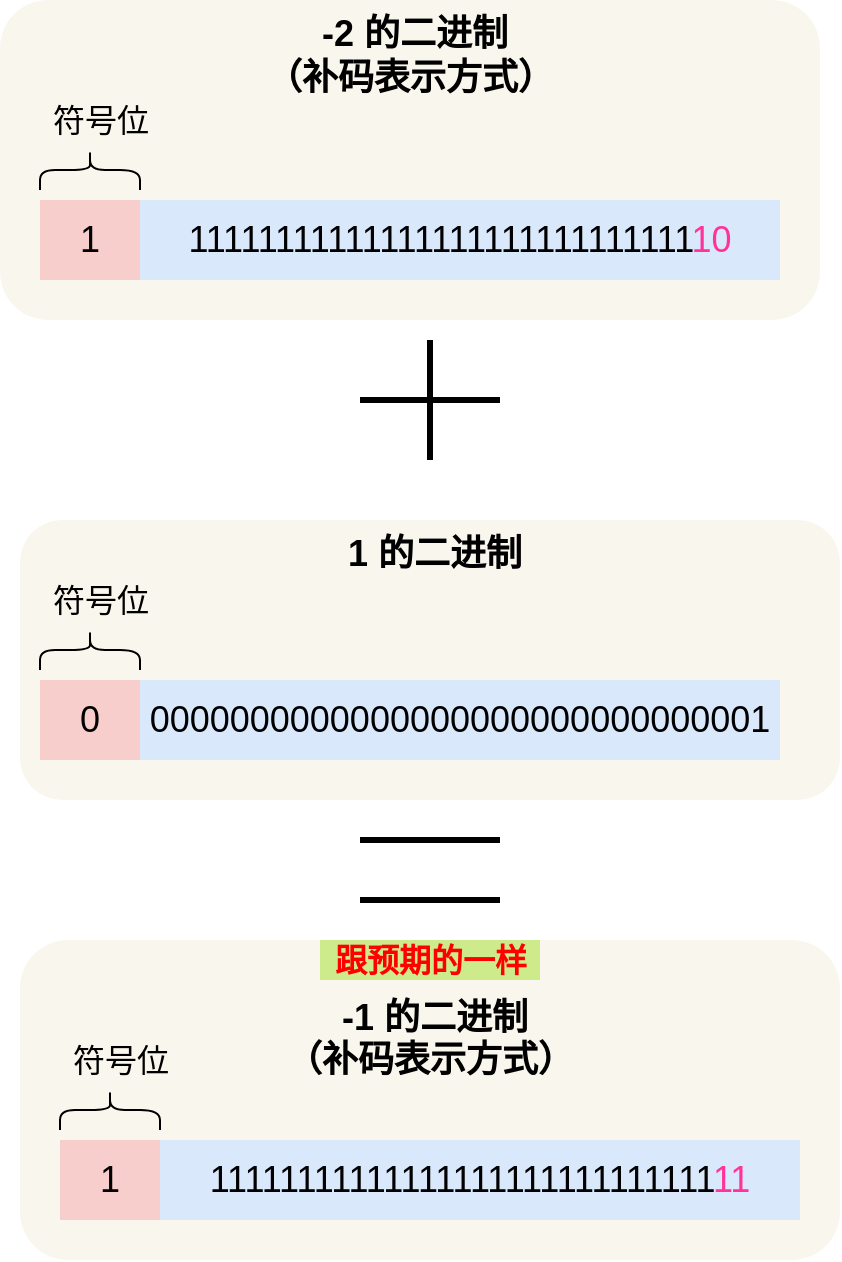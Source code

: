 <mxfile version="13.9.9" type="github">
  <diagram id="p6OnbMVp6eIBeCetGT9h" name="第 1 页">
    <mxGraphModel dx="830" dy="745" grid="1" gridSize="10" guides="1" tooltips="1" connect="1" arrows="1" fold="1" page="1" pageScale="1" pageWidth="827" pageHeight="1169" math="0" shadow="0">
      <root>
        <mxCell id="0" />
        <mxCell id="1" parent="0" />
        <mxCell id="rT82piPRz1-Dc6psi8Pd-1" value="&lt;font size=&quot;1&quot;&gt;&lt;b style=&quot;font-size: 18px&quot;&gt;&amp;nbsp;-2 的二进制&lt;br&gt;（补码表示方式）&lt;br&gt;&lt;/b&gt;&lt;/font&gt;" style="rounded=1;whiteSpace=wrap;html=1;fontSize=16;verticalAlign=top;fillColor=#f9f7ed;strokeColor=none;" vertex="1" parent="1">
          <mxGeometry x="90" y="330" width="410" height="160" as="geometry" />
        </mxCell>
        <mxCell id="rT82piPRz1-Dc6psi8Pd-2" value="1" style="rounded=0;whiteSpace=wrap;html=1;fontSize=18;fillColor=#f8cecc;strokeColor=none;" vertex="1" parent="1">
          <mxGeometry x="110" y="430" width="50" height="40" as="geometry" />
        </mxCell>
        <mxCell id="rT82piPRz1-Dc6psi8Pd-3" value="11111111111111111111111111111&lt;font color=&quot;#ff3399&quot;&gt;10&lt;/font&gt;" style="rounded=0;whiteSpace=wrap;html=1;fontSize=18;fillColor=#dae8fc;strokeColor=none;" vertex="1" parent="1">
          <mxGeometry x="160" y="430" width="320" height="40" as="geometry" />
        </mxCell>
        <mxCell id="rT82piPRz1-Dc6psi8Pd-4" value="符号位" style="text;html=1;align=center;verticalAlign=middle;resizable=0;points=[];autosize=1;fontSize=16;" vertex="1" parent="1">
          <mxGeometry x="110" y="380" width="60" height="20" as="geometry" />
        </mxCell>
        <mxCell id="rT82piPRz1-Dc6psi8Pd-5" value="" style="shape=curlyBracket;whiteSpace=wrap;html=1;rounded=1;fontSize=16;rotation=90;" vertex="1" parent="1">
          <mxGeometry x="125" y="390" width="20" height="50" as="geometry" />
        </mxCell>
        <mxCell id="rT82piPRz1-Dc6psi8Pd-6" value="&lt;font size=&quot;1&quot;&gt;&lt;b style=&quot;font-size: 18px&quot;&gt;&amp;nbsp;1 的二进制&lt;/b&gt;&lt;/font&gt;" style="rounded=1;whiteSpace=wrap;html=1;fontSize=16;verticalAlign=top;fillColor=#f9f7ed;strokeColor=none;" vertex="1" parent="1">
          <mxGeometry x="100" y="590" width="410" height="140" as="geometry" />
        </mxCell>
        <mxCell id="rT82piPRz1-Dc6psi8Pd-7" value="0" style="rounded=0;whiteSpace=wrap;html=1;fontSize=18;fillColor=#f8cecc;strokeColor=none;" vertex="1" parent="1">
          <mxGeometry x="110" y="670" width="50" height="40" as="geometry" />
        </mxCell>
        <mxCell id="rT82piPRz1-Dc6psi8Pd-8" value="0000000000000000000000000000001" style="rounded=0;whiteSpace=wrap;html=1;fontSize=18;fillColor=#dae8fc;strokeColor=none;" vertex="1" parent="1">
          <mxGeometry x="160" y="670" width="320" height="40" as="geometry" />
        </mxCell>
        <mxCell id="rT82piPRz1-Dc6psi8Pd-9" value="符号位" style="text;html=1;align=center;verticalAlign=middle;resizable=0;points=[];autosize=1;fontSize=16;" vertex="1" parent="1">
          <mxGeometry x="110" y="620" width="60" height="20" as="geometry" />
        </mxCell>
        <mxCell id="rT82piPRz1-Dc6psi8Pd-11" value="" style="shape=curlyBracket;whiteSpace=wrap;html=1;rounded=1;fontSize=16;rotation=90;" vertex="1" parent="1">
          <mxGeometry x="125" y="630" width="20" height="50" as="geometry" />
        </mxCell>
        <mxCell id="rT82piPRz1-Dc6psi8Pd-13" value="" style="group;noLabel=1;fontColor=none;" vertex="1" connectable="0" parent="1">
          <mxGeometry x="270" y="500" width="70" height="60" as="geometry" />
        </mxCell>
        <mxCell id="rT82piPRz1-Dc6psi8Pd-14" value="" style="endArrow=none;html=1;fontSize=16;fontColor=#FF3399;strokeWidth=3;" edge="1" parent="rT82piPRz1-Dc6psi8Pd-13">
          <mxGeometry width="50" height="50" relative="1" as="geometry">
            <mxPoint y="30" as="sourcePoint" />
            <mxPoint x="70" y="30" as="targetPoint" />
          </mxGeometry>
        </mxCell>
        <mxCell id="rT82piPRz1-Dc6psi8Pd-15" value="" style="endArrow=none;html=1;fontSize=16;fontColor=#FF3399;strokeWidth=3;" edge="1" parent="rT82piPRz1-Dc6psi8Pd-13">
          <mxGeometry width="50" height="50" relative="1" as="geometry">
            <mxPoint x="35" y="60" as="sourcePoint" />
            <mxPoint x="35" as="targetPoint" />
          </mxGeometry>
        </mxCell>
        <mxCell id="rT82piPRz1-Dc6psi8Pd-16" value="" style="endArrow=none;html=1;fontSize=16;fontColor=#FF3399;strokeWidth=3;" edge="1" parent="1">
          <mxGeometry x="270" y="720" width="50" height="50" as="geometry">
            <mxPoint x="270" y="750" as="sourcePoint" />
            <mxPoint x="340" y="750" as="targetPoint" />
          </mxGeometry>
        </mxCell>
        <mxCell id="rT82piPRz1-Dc6psi8Pd-17" value="" style="endArrow=none;html=1;fontSize=16;fontColor=#FF3399;strokeWidth=3;" edge="1" parent="1">
          <mxGeometry x="235" y="720" width="50" height="50" as="geometry">
            <mxPoint x="270" y="780" as="sourcePoint" />
            <mxPoint x="340" y="780" as="targetPoint" />
          </mxGeometry>
        </mxCell>
        <mxCell id="rT82piPRz1-Dc6psi8Pd-18" value="&lt;font size=&quot;1&quot;&gt;&lt;b style=&quot;font-size: 18px&quot;&gt;&lt;br&gt;&amp;nbsp;-1 的二进制&lt;br&gt;（补码表示方式）&lt;br&gt;&lt;/b&gt;&lt;/font&gt;" style="rounded=1;whiteSpace=wrap;html=1;fontSize=16;verticalAlign=top;fillColor=#f9f7ed;strokeColor=none;" vertex="1" parent="1">
          <mxGeometry x="100" y="800" width="410" height="160" as="geometry" />
        </mxCell>
        <mxCell id="rT82piPRz1-Dc6psi8Pd-19" value="1" style="rounded=0;whiteSpace=wrap;html=1;fontSize=18;fillColor=#f8cecc;strokeColor=none;" vertex="1" parent="1">
          <mxGeometry x="120" y="900" width="50" height="40" as="geometry" />
        </mxCell>
        <mxCell id="rT82piPRz1-Dc6psi8Pd-20" value="11111111111111111111111111111&lt;font color=&quot;#ff3399&quot;&gt;11&lt;/font&gt;" style="rounded=0;whiteSpace=wrap;html=1;fontSize=18;fillColor=#dae8fc;strokeColor=none;" vertex="1" parent="1">
          <mxGeometry x="170" y="900" width="320" height="40" as="geometry" />
        </mxCell>
        <mxCell id="rT82piPRz1-Dc6psi8Pd-21" value="符号位" style="text;html=1;align=center;verticalAlign=middle;resizable=0;points=[];autosize=1;fontSize=16;" vertex="1" parent="1">
          <mxGeometry x="120" y="850" width="60" height="20" as="geometry" />
        </mxCell>
        <mxCell id="rT82piPRz1-Dc6psi8Pd-22" value="" style="shape=curlyBracket;whiteSpace=wrap;html=1;rounded=1;fontSize=16;rotation=90;" vertex="1" parent="1">
          <mxGeometry x="135" y="860" width="20" height="50" as="geometry" />
        </mxCell>
        <mxCell id="rT82piPRz1-Dc6psi8Pd-23" value="跟预期的一样" style="text;html=1;align=center;verticalAlign=middle;resizable=0;points=[];autosize=1;fillColor=#cdeb8b;fontSize=16;labelBackgroundColor=none;fontStyle=1;fontColor=#FF0000;" vertex="1" parent="1">
          <mxGeometry x="250" y="800" width="110" height="20" as="geometry" />
        </mxCell>
      </root>
    </mxGraphModel>
  </diagram>
</mxfile>
